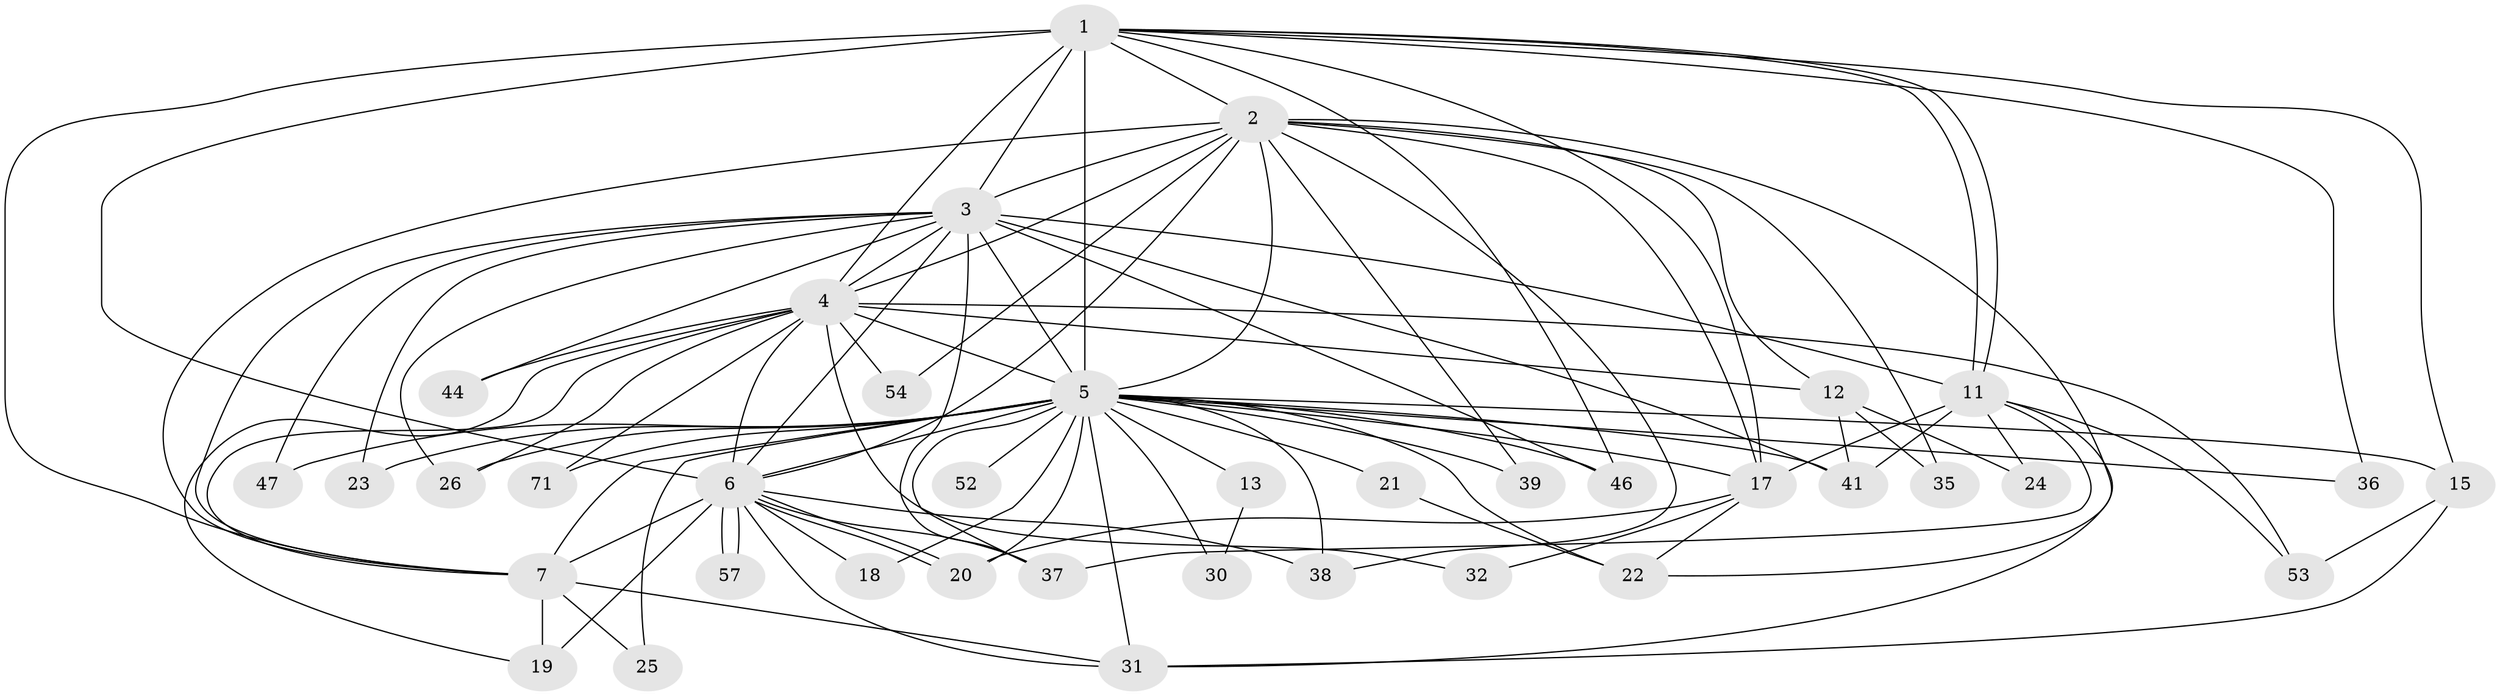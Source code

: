 // original degree distribution, {20: 0.025974025974025976, 13: 0.012987012987012988, 18: 0.012987012987012988, 19: 0.012987012987012988, 22: 0.025974025974025976, 12: 0.012987012987012988, 17: 0.012987012987012988, 15: 0.012987012987012988, 10: 0.012987012987012988, 5: 0.025974025974025976, 3: 0.18181818181818182, 2: 0.5584415584415584, 6: 0.025974025974025976, 4: 0.06493506493506493}
// Generated by graph-tools (version 1.1) at 2025/14/03/09/25 04:14:18]
// undirected, 38 vertices, 99 edges
graph export_dot {
graph [start="1"]
  node [color=gray90,style=filled];
  1 [super="+16+48"];
  2 [super="+9+61+43+14"];
  3 [super="+58+28"];
  4;
  5 [super="+8+74+75+55+62+10+40"];
  6 [super="+27"];
  7;
  11 [super="+51"];
  12;
  13;
  15 [super="+59"];
  17 [super="+42"];
  18;
  19 [super="+67"];
  20;
  21;
  22;
  23;
  24;
  25;
  26 [super="+29"];
  30;
  31 [super="+33+50"];
  32;
  35;
  36;
  37 [super="+49"];
  38 [super="+64"];
  39;
  41 [super="+65"];
  44;
  46 [super="+63"];
  47;
  52;
  53 [super="+76"];
  54;
  57;
  71;
  1 -- 2 [weight=2];
  1 -- 3 [weight=3];
  1 -- 4;
  1 -- 5 [weight=5];
  1 -- 6 [weight=2];
  1 -- 7;
  1 -- 11 [weight=2];
  1 -- 11;
  1 -- 15;
  1 -- 17;
  1 -- 36;
  1 -- 46;
  2 -- 3 [weight=2];
  2 -- 4 [weight=4];
  2 -- 5 [weight=7];
  2 -- 6 [weight=2];
  2 -- 7 [weight=2];
  2 -- 38;
  2 -- 35;
  2 -- 39;
  2 -- 12;
  2 -- 54;
  2 -- 22;
  2 -- 17;
  3 -- 4;
  3 -- 5 [weight=6];
  3 -- 6;
  3 -- 7;
  3 -- 23;
  3 -- 26;
  3 -- 37;
  3 -- 41 [weight=2];
  3 -- 46;
  3 -- 47;
  3 -- 11;
  3 -- 44;
  4 -- 5 [weight=3];
  4 -- 6;
  4 -- 7;
  4 -- 12;
  4 -- 32;
  4 -- 44;
  4 -- 53;
  4 -- 54;
  4 -- 71;
  4 -- 26;
  4 -- 19;
  5 -- 6 [weight=4];
  5 -- 7 [weight=3];
  5 -- 13 [weight=2];
  5 -- 21 [weight=2];
  5 -- 23;
  5 -- 26;
  5 -- 30;
  5 -- 71;
  5 -- 25;
  5 -- 36;
  5 -- 39;
  5 -- 41;
  5 -- 47;
  5 -- 52 [weight=2];
  5 -- 20;
  5 -- 37;
  5 -- 15;
  5 -- 17;
  5 -- 18;
  5 -- 22;
  5 -- 31;
  5 -- 38;
  5 -- 46;
  6 -- 7;
  6 -- 18;
  6 -- 19;
  6 -- 20;
  6 -- 20;
  6 -- 57;
  6 -- 57;
  6 -- 31;
  6 -- 38;
  6 -- 37;
  7 -- 19;
  7 -- 25;
  7 -- 31;
  11 -- 17;
  11 -- 24;
  11 -- 31;
  11 -- 37;
  11 -- 53;
  11 -- 41;
  12 -- 24;
  12 -- 35;
  12 -- 41;
  13 -- 30;
  15 -- 31;
  15 -- 53;
  17 -- 22;
  17 -- 32;
  17 -- 20;
  21 -- 22;
}
